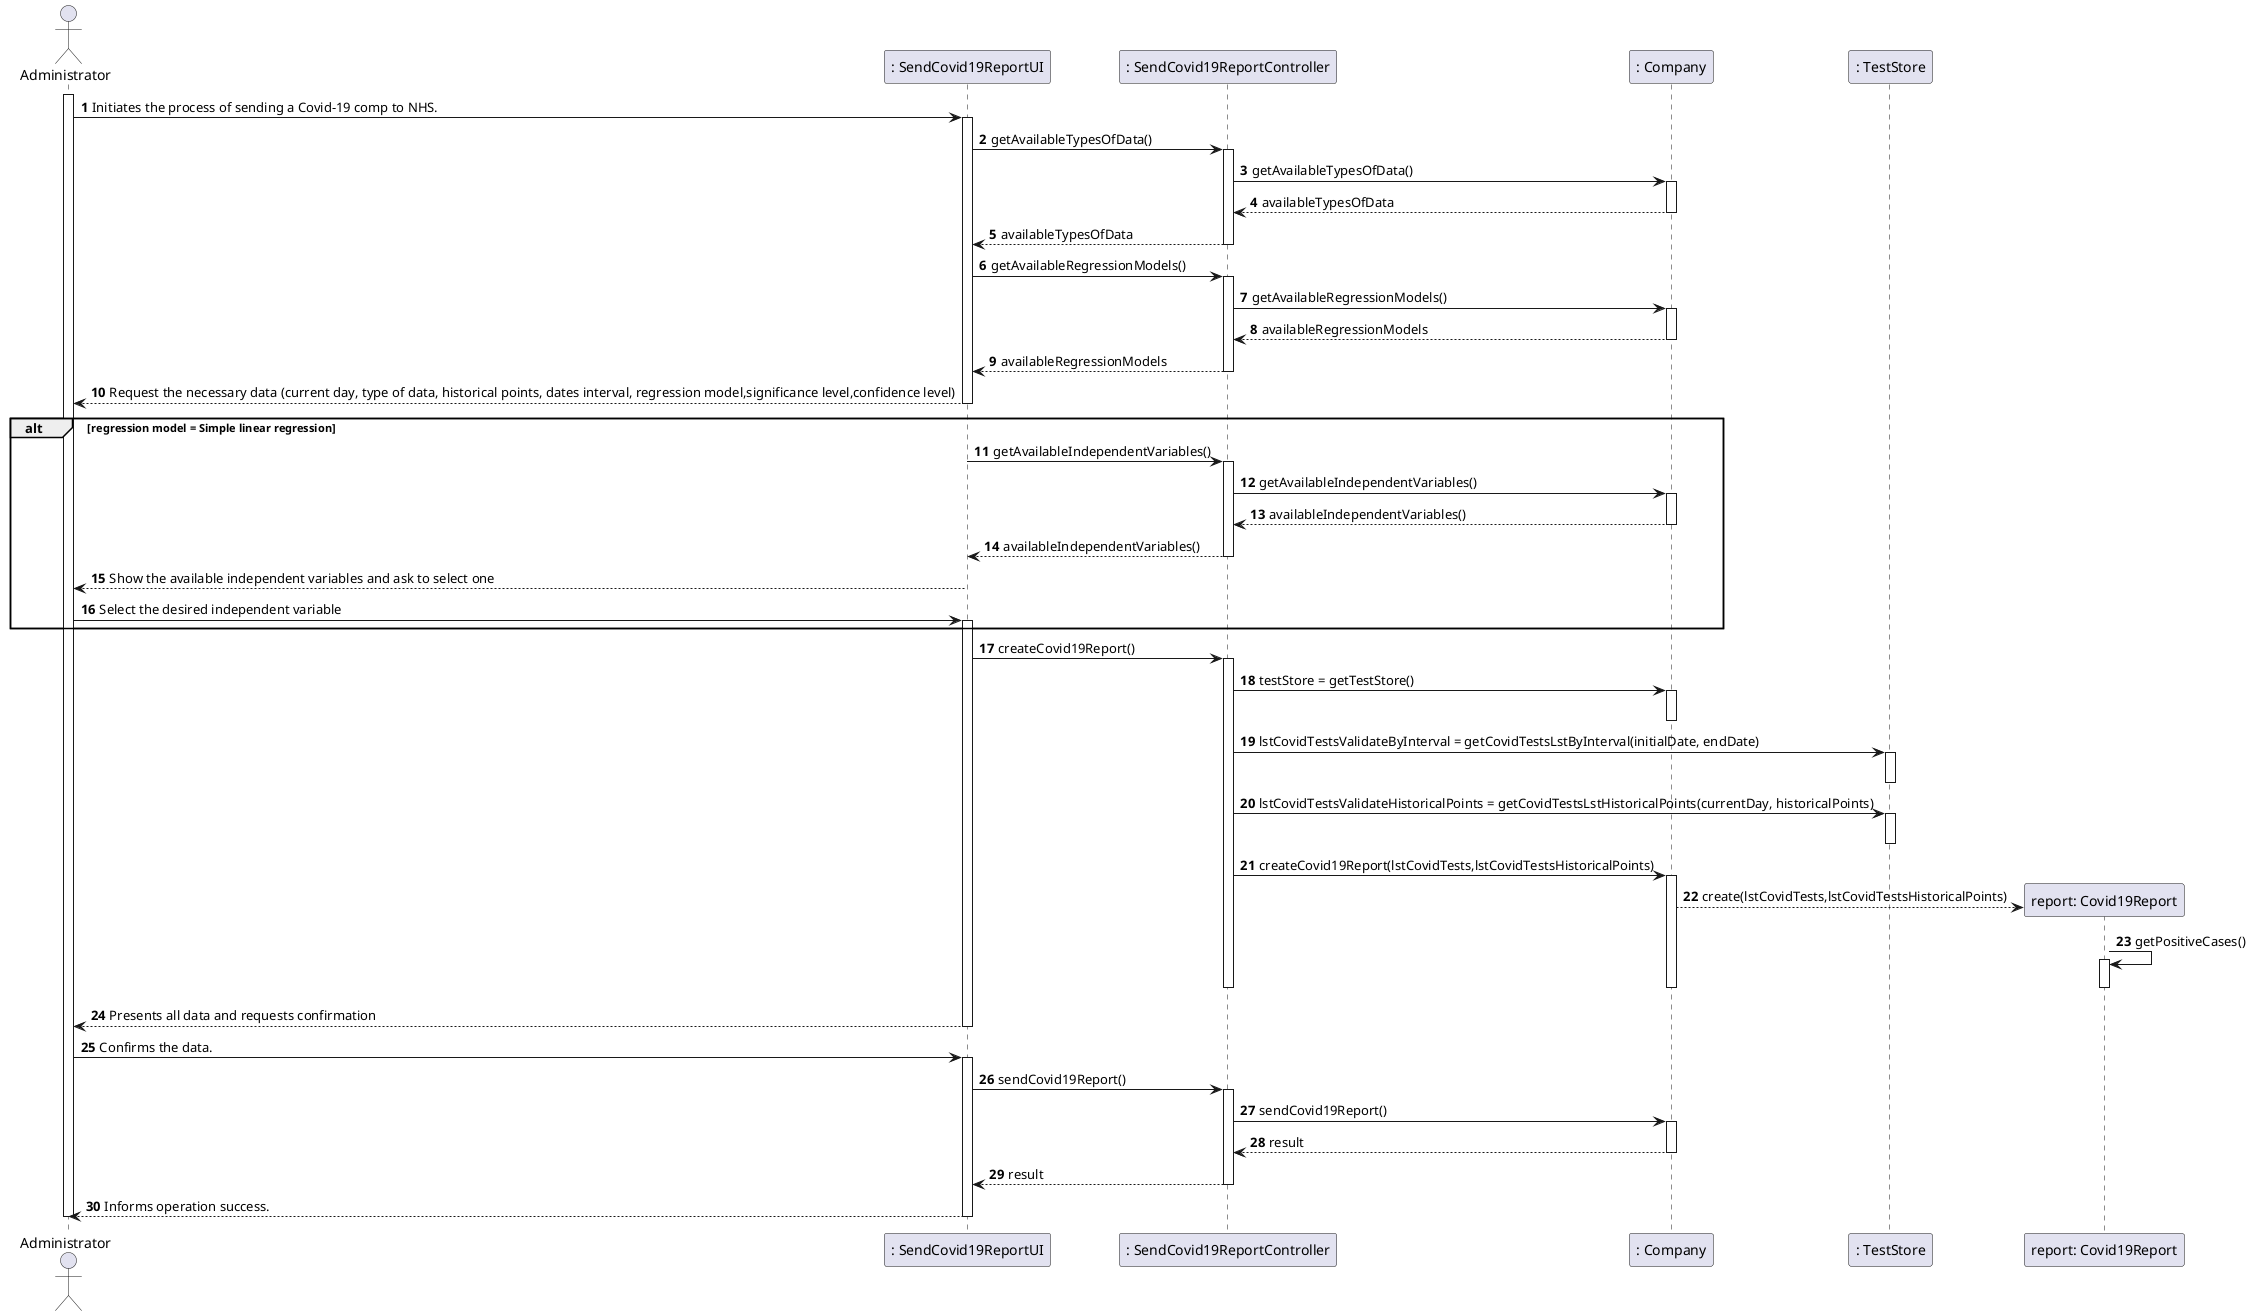 @startuml
autonumber
'hide footbox
actor "Administrator" as ADMIN

participant ": SendCovid19ReportUI" as UI
participant ": SendCovid19ReportController" as CTRL
participant ": Company" as comp
participant ": TestStore" as store
participant "report: Covid19Report" as report


activate ADMIN
ADMIN -> UI : Initiates the process of sending a Covid-19 comp to NHS.
activate UI

UI -> CTRL : getAvailableTypesOfData()
activate CTRL
CTRL -> comp : getAvailableTypesOfData()
activate comp
comp --> CTRL : availableTypesOfData
deactivate comp
CTRL --> UI : availableTypesOfData
deactivate CTRL

UI -> CTRL : getAvailableRegressionModels()
activate CTRL
CTRL -> comp : getAvailableRegressionModels()
activate comp
comp --> CTRL : availableRegressionModels
deactivate comp
CTRL --> UI : availableRegressionModels
deactivate CTRL
UI --> ADMIN : Request the necessary data (current day, type of data, historical points, dates interval, regression model,significance level,confidence level)
deactivate UI
alt regression model = Simple linear regression
UI -> CTRL : getAvailableIndependentVariables()
activate CTRL
CTRL -> comp : getAvailableIndependentVariables()
activate comp
comp --> CTRL : availableIndependentVariables()
deactivate comp
CTRL --> UI : availableIndependentVariables()
deactivate CTRL
UI --> ADMIN : Show the available independent variables and ask to select one
deactivate UI
ADMIN-> UI : Select the desired independent variable
activate UI
end

activate UI

UI -> CTRL : createCovid19Report()
activate CTRL
CTRL -> comp : testStore = getTestStore()
activate comp
deactivate comp
CTRL -> store : lstCovidTestsValidateByInterval = getCovidTestsLstByInterval(initialDate, endDate)
activate store
deactivate store
CTRL -> store : lstCovidTestsValidateHistoricalPoints = getCovidTestsLstHistoricalPoints(currentDay, historicalPoints)
activate store
deactivate store
CTRL -> comp : createCovid19Report(lstCovidTests,lstCovidTestsHistoricalPoints)
activate comp
comp --> report** :create(lstCovidTests,lstCovidTestsHistoricalPoints)
report -> report : getPositiveCases()
activate report
deactivate report
deactivate comp
deactivate CTRL
UI --> ADMIN :  Presents all data and requests confirmation
deactivate UI

ADMIN -> UI : Confirms the data.
activate UI
UI -> CTRL : sendCovid19Report()
activate CTRL
CTRL -> comp : sendCovid19Report()
activate comp
comp --> CTRL : result
deactivate comp
CTRL --> UI : result
deactivate CTRL
UI --> ADMIN : Informs operation success.
deactivate UI

deactivate ADMIN

@enduml